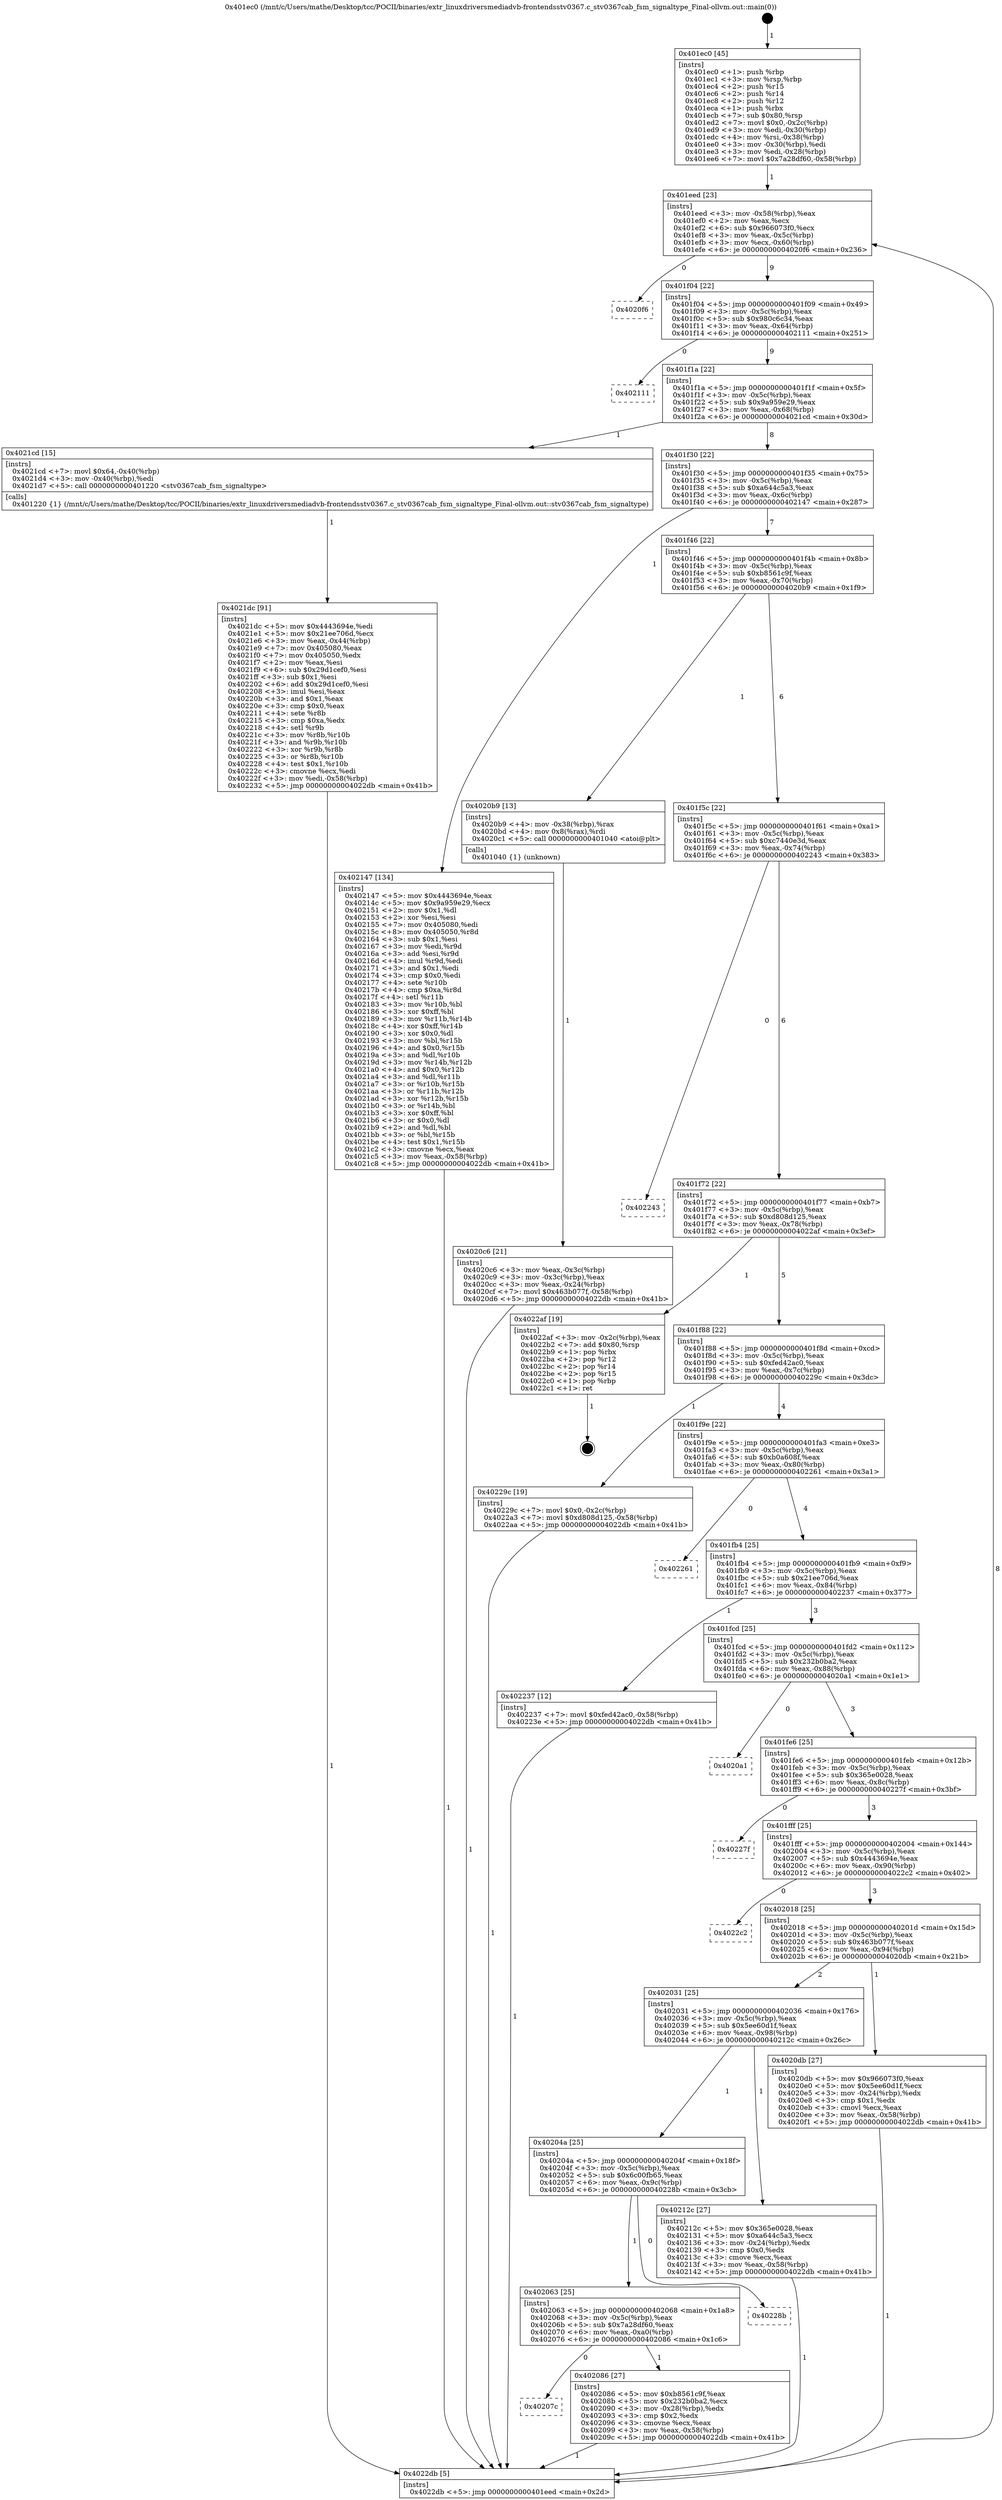 digraph "0x401ec0" {
  label = "0x401ec0 (/mnt/c/Users/mathe/Desktop/tcc/POCII/binaries/extr_linuxdriversmediadvb-frontendsstv0367.c_stv0367cab_fsm_signaltype_Final-ollvm.out::main(0))"
  labelloc = "t"
  node[shape=record]

  Entry [label="",width=0.3,height=0.3,shape=circle,fillcolor=black,style=filled]
  "0x401eed" [label="{
     0x401eed [23]\l
     | [instrs]\l
     &nbsp;&nbsp;0x401eed \<+3\>: mov -0x58(%rbp),%eax\l
     &nbsp;&nbsp;0x401ef0 \<+2\>: mov %eax,%ecx\l
     &nbsp;&nbsp;0x401ef2 \<+6\>: sub $0x966073f0,%ecx\l
     &nbsp;&nbsp;0x401ef8 \<+3\>: mov %eax,-0x5c(%rbp)\l
     &nbsp;&nbsp;0x401efb \<+3\>: mov %ecx,-0x60(%rbp)\l
     &nbsp;&nbsp;0x401efe \<+6\>: je 00000000004020f6 \<main+0x236\>\l
  }"]
  "0x4020f6" [label="{
     0x4020f6\l
  }", style=dashed]
  "0x401f04" [label="{
     0x401f04 [22]\l
     | [instrs]\l
     &nbsp;&nbsp;0x401f04 \<+5\>: jmp 0000000000401f09 \<main+0x49\>\l
     &nbsp;&nbsp;0x401f09 \<+3\>: mov -0x5c(%rbp),%eax\l
     &nbsp;&nbsp;0x401f0c \<+5\>: sub $0x980c6c34,%eax\l
     &nbsp;&nbsp;0x401f11 \<+3\>: mov %eax,-0x64(%rbp)\l
     &nbsp;&nbsp;0x401f14 \<+6\>: je 0000000000402111 \<main+0x251\>\l
  }"]
  Exit [label="",width=0.3,height=0.3,shape=circle,fillcolor=black,style=filled,peripheries=2]
  "0x402111" [label="{
     0x402111\l
  }", style=dashed]
  "0x401f1a" [label="{
     0x401f1a [22]\l
     | [instrs]\l
     &nbsp;&nbsp;0x401f1a \<+5\>: jmp 0000000000401f1f \<main+0x5f\>\l
     &nbsp;&nbsp;0x401f1f \<+3\>: mov -0x5c(%rbp),%eax\l
     &nbsp;&nbsp;0x401f22 \<+5\>: sub $0x9a959e29,%eax\l
     &nbsp;&nbsp;0x401f27 \<+3\>: mov %eax,-0x68(%rbp)\l
     &nbsp;&nbsp;0x401f2a \<+6\>: je 00000000004021cd \<main+0x30d\>\l
  }"]
  "0x4021dc" [label="{
     0x4021dc [91]\l
     | [instrs]\l
     &nbsp;&nbsp;0x4021dc \<+5\>: mov $0x4443694e,%edi\l
     &nbsp;&nbsp;0x4021e1 \<+5\>: mov $0x21ee706d,%ecx\l
     &nbsp;&nbsp;0x4021e6 \<+3\>: mov %eax,-0x44(%rbp)\l
     &nbsp;&nbsp;0x4021e9 \<+7\>: mov 0x405080,%eax\l
     &nbsp;&nbsp;0x4021f0 \<+7\>: mov 0x405050,%edx\l
     &nbsp;&nbsp;0x4021f7 \<+2\>: mov %eax,%esi\l
     &nbsp;&nbsp;0x4021f9 \<+6\>: sub $0x29d1cef0,%esi\l
     &nbsp;&nbsp;0x4021ff \<+3\>: sub $0x1,%esi\l
     &nbsp;&nbsp;0x402202 \<+6\>: add $0x29d1cef0,%esi\l
     &nbsp;&nbsp;0x402208 \<+3\>: imul %esi,%eax\l
     &nbsp;&nbsp;0x40220b \<+3\>: and $0x1,%eax\l
     &nbsp;&nbsp;0x40220e \<+3\>: cmp $0x0,%eax\l
     &nbsp;&nbsp;0x402211 \<+4\>: sete %r8b\l
     &nbsp;&nbsp;0x402215 \<+3\>: cmp $0xa,%edx\l
     &nbsp;&nbsp;0x402218 \<+4\>: setl %r9b\l
     &nbsp;&nbsp;0x40221c \<+3\>: mov %r8b,%r10b\l
     &nbsp;&nbsp;0x40221f \<+3\>: and %r9b,%r10b\l
     &nbsp;&nbsp;0x402222 \<+3\>: xor %r9b,%r8b\l
     &nbsp;&nbsp;0x402225 \<+3\>: or %r8b,%r10b\l
     &nbsp;&nbsp;0x402228 \<+4\>: test $0x1,%r10b\l
     &nbsp;&nbsp;0x40222c \<+3\>: cmovne %ecx,%edi\l
     &nbsp;&nbsp;0x40222f \<+3\>: mov %edi,-0x58(%rbp)\l
     &nbsp;&nbsp;0x402232 \<+5\>: jmp 00000000004022db \<main+0x41b\>\l
  }"]
  "0x4021cd" [label="{
     0x4021cd [15]\l
     | [instrs]\l
     &nbsp;&nbsp;0x4021cd \<+7\>: movl $0x64,-0x40(%rbp)\l
     &nbsp;&nbsp;0x4021d4 \<+3\>: mov -0x40(%rbp),%edi\l
     &nbsp;&nbsp;0x4021d7 \<+5\>: call 0000000000401220 \<stv0367cab_fsm_signaltype\>\l
     | [calls]\l
     &nbsp;&nbsp;0x401220 \{1\} (/mnt/c/Users/mathe/Desktop/tcc/POCII/binaries/extr_linuxdriversmediadvb-frontendsstv0367.c_stv0367cab_fsm_signaltype_Final-ollvm.out::stv0367cab_fsm_signaltype)\l
  }"]
  "0x401f30" [label="{
     0x401f30 [22]\l
     | [instrs]\l
     &nbsp;&nbsp;0x401f30 \<+5\>: jmp 0000000000401f35 \<main+0x75\>\l
     &nbsp;&nbsp;0x401f35 \<+3\>: mov -0x5c(%rbp),%eax\l
     &nbsp;&nbsp;0x401f38 \<+5\>: sub $0xa644c5a3,%eax\l
     &nbsp;&nbsp;0x401f3d \<+3\>: mov %eax,-0x6c(%rbp)\l
     &nbsp;&nbsp;0x401f40 \<+6\>: je 0000000000402147 \<main+0x287\>\l
  }"]
  "0x4020c6" [label="{
     0x4020c6 [21]\l
     | [instrs]\l
     &nbsp;&nbsp;0x4020c6 \<+3\>: mov %eax,-0x3c(%rbp)\l
     &nbsp;&nbsp;0x4020c9 \<+3\>: mov -0x3c(%rbp),%eax\l
     &nbsp;&nbsp;0x4020cc \<+3\>: mov %eax,-0x24(%rbp)\l
     &nbsp;&nbsp;0x4020cf \<+7\>: movl $0x463b077f,-0x58(%rbp)\l
     &nbsp;&nbsp;0x4020d6 \<+5\>: jmp 00000000004022db \<main+0x41b\>\l
  }"]
  "0x402147" [label="{
     0x402147 [134]\l
     | [instrs]\l
     &nbsp;&nbsp;0x402147 \<+5\>: mov $0x4443694e,%eax\l
     &nbsp;&nbsp;0x40214c \<+5\>: mov $0x9a959e29,%ecx\l
     &nbsp;&nbsp;0x402151 \<+2\>: mov $0x1,%dl\l
     &nbsp;&nbsp;0x402153 \<+2\>: xor %esi,%esi\l
     &nbsp;&nbsp;0x402155 \<+7\>: mov 0x405080,%edi\l
     &nbsp;&nbsp;0x40215c \<+8\>: mov 0x405050,%r8d\l
     &nbsp;&nbsp;0x402164 \<+3\>: sub $0x1,%esi\l
     &nbsp;&nbsp;0x402167 \<+3\>: mov %edi,%r9d\l
     &nbsp;&nbsp;0x40216a \<+3\>: add %esi,%r9d\l
     &nbsp;&nbsp;0x40216d \<+4\>: imul %r9d,%edi\l
     &nbsp;&nbsp;0x402171 \<+3\>: and $0x1,%edi\l
     &nbsp;&nbsp;0x402174 \<+3\>: cmp $0x0,%edi\l
     &nbsp;&nbsp;0x402177 \<+4\>: sete %r10b\l
     &nbsp;&nbsp;0x40217b \<+4\>: cmp $0xa,%r8d\l
     &nbsp;&nbsp;0x40217f \<+4\>: setl %r11b\l
     &nbsp;&nbsp;0x402183 \<+3\>: mov %r10b,%bl\l
     &nbsp;&nbsp;0x402186 \<+3\>: xor $0xff,%bl\l
     &nbsp;&nbsp;0x402189 \<+3\>: mov %r11b,%r14b\l
     &nbsp;&nbsp;0x40218c \<+4\>: xor $0xff,%r14b\l
     &nbsp;&nbsp;0x402190 \<+3\>: xor $0x0,%dl\l
     &nbsp;&nbsp;0x402193 \<+3\>: mov %bl,%r15b\l
     &nbsp;&nbsp;0x402196 \<+4\>: and $0x0,%r15b\l
     &nbsp;&nbsp;0x40219a \<+3\>: and %dl,%r10b\l
     &nbsp;&nbsp;0x40219d \<+3\>: mov %r14b,%r12b\l
     &nbsp;&nbsp;0x4021a0 \<+4\>: and $0x0,%r12b\l
     &nbsp;&nbsp;0x4021a4 \<+3\>: and %dl,%r11b\l
     &nbsp;&nbsp;0x4021a7 \<+3\>: or %r10b,%r15b\l
     &nbsp;&nbsp;0x4021aa \<+3\>: or %r11b,%r12b\l
     &nbsp;&nbsp;0x4021ad \<+3\>: xor %r12b,%r15b\l
     &nbsp;&nbsp;0x4021b0 \<+3\>: or %r14b,%bl\l
     &nbsp;&nbsp;0x4021b3 \<+3\>: xor $0xff,%bl\l
     &nbsp;&nbsp;0x4021b6 \<+3\>: or $0x0,%dl\l
     &nbsp;&nbsp;0x4021b9 \<+2\>: and %dl,%bl\l
     &nbsp;&nbsp;0x4021bb \<+3\>: or %bl,%r15b\l
     &nbsp;&nbsp;0x4021be \<+4\>: test $0x1,%r15b\l
     &nbsp;&nbsp;0x4021c2 \<+3\>: cmovne %ecx,%eax\l
     &nbsp;&nbsp;0x4021c5 \<+3\>: mov %eax,-0x58(%rbp)\l
     &nbsp;&nbsp;0x4021c8 \<+5\>: jmp 00000000004022db \<main+0x41b\>\l
  }"]
  "0x401f46" [label="{
     0x401f46 [22]\l
     | [instrs]\l
     &nbsp;&nbsp;0x401f46 \<+5\>: jmp 0000000000401f4b \<main+0x8b\>\l
     &nbsp;&nbsp;0x401f4b \<+3\>: mov -0x5c(%rbp),%eax\l
     &nbsp;&nbsp;0x401f4e \<+5\>: sub $0xb8561c9f,%eax\l
     &nbsp;&nbsp;0x401f53 \<+3\>: mov %eax,-0x70(%rbp)\l
     &nbsp;&nbsp;0x401f56 \<+6\>: je 00000000004020b9 \<main+0x1f9\>\l
  }"]
  "0x401ec0" [label="{
     0x401ec0 [45]\l
     | [instrs]\l
     &nbsp;&nbsp;0x401ec0 \<+1\>: push %rbp\l
     &nbsp;&nbsp;0x401ec1 \<+3\>: mov %rsp,%rbp\l
     &nbsp;&nbsp;0x401ec4 \<+2\>: push %r15\l
     &nbsp;&nbsp;0x401ec6 \<+2\>: push %r14\l
     &nbsp;&nbsp;0x401ec8 \<+2\>: push %r12\l
     &nbsp;&nbsp;0x401eca \<+1\>: push %rbx\l
     &nbsp;&nbsp;0x401ecb \<+7\>: sub $0x80,%rsp\l
     &nbsp;&nbsp;0x401ed2 \<+7\>: movl $0x0,-0x2c(%rbp)\l
     &nbsp;&nbsp;0x401ed9 \<+3\>: mov %edi,-0x30(%rbp)\l
     &nbsp;&nbsp;0x401edc \<+4\>: mov %rsi,-0x38(%rbp)\l
     &nbsp;&nbsp;0x401ee0 \<+3\>: mov -0x30(%rbp),%edi\l
     &nbsp;&nbsp;0x401ee3 \<+3\>: mov %edi,-0x28(%rbp)\l
     &nbsp;&nbsp;0x401ee6 \<+7\>: movl $0x7a28df60,-0x58(%rbp)\l
  }"]
  "0x4020b9" [label="{
     0x4020b9 [13]\l
     | [instrs]\l
     &nbsp;&nbsp;0x4020b9 \<+4\>: mov -0x38(%rbp),%rax\l
     &nbsp;&nbsp;0x4020bd \<+4\>: mov 0x8(%rax),%rdi\l
     &nbsp;&nbsp;0x4020c1 \<+5\>: call 0000000000401040 \<atoi@plt\>\l
     | [calls]\l
     &nbsp;&nbsp;0x401040 \{1\} (unknown)\l
  }"]
  "0x401f5c" [label="{
     0x401f5c [22]\l
     | [instrs]\l
     &nbsp;&nbsp;0x401f5c \<+5\>: jmp 0000000000401f61 \<main+0xa1\>\l
     &nbsp;&nbsp;0x401f61 \<+3\>: mov -0x5c(%rbp),%eax\l
     &nbsp;&nbsp;0x401f64 \<+5\>: sub $0xc7440e3d,%eax\l
     &nbsp;&nbsp;0x401f69 \<+3\>: mov %eax,-0x74(%rbp)\l
     &nbsp;&nbsp;0x401f6c \<+6\>: je 0000000000402243 \<main+0x383\>\l
  }"]
  "0x4022db" [label="{
     0x4022db [5]\l
     | [instrs]\l
     &nbsp;&nbsp;0x4022db \<+5\>: jmp 0000000000401eed \<main+0x2d\>\l
  }"]
  "0x402243" [label="{
     0x402243\l
  }", style=dashed]
  "0x401f72" [label="{
     0x401f72 [22]\l
     | [instrs]\l
     &nbsp;&nbsp;0x401f72 \<+5\>: jmp 0000000000401f77 \<main+0xb7\>\l
     &nbsp;&nbsp;0x401f77 \<+3\>: mov -0x5c(%rbp),%eax\l
     &nbsp;&nbsp;0x401f7a \<+5\>: sub $0xd808d125,%eax\l
     &nbsp;&nbsp;0x401f7f \<+3\>: mov %eax,-0x78(%rbp)\l
     &nbsp;&nbsp;0x401f82 \<+6\>: je 00000000004022af \<main+0x3ef\>\l
  }"]
  "0x40207c" [label="{
     0x40207c\l
  }", style=dashed]
  "0x4022af" [label="{
     0x4022af [19]\l
     | [instrs]\l
     &nbsp;&nbsp;0x4022af \<+3\>: mov -0x2c(%rbp),%eax\l
     &nbsp;&nbsp;0x4022b2 \<+7\>: add $0x80,%rsp\l
     &nbsp;&nbsp;0x4022b9 \<+1\>: pop %rbx\l
     &nbsp;&nbsp;0x4022ba \<+2\>: pop %r12\l
     &nbsp;&nbsp;0x4022bc \<+2\>: pop %r14\l
     &nbsp;&nbsp;0x4022be \<+2\>: pop %r15\l
     &nbsp;&nbsp;0x4022c0 \<+1\>: pop %rbp\l
     &nbsp;&nbsp;0x4022c1 \<+1\>: ret\l
  }"]
  "0x401f88" [label="{
     0x401f88 [22]\l
     | [instrs]\l
     &nbsp;&nbsp;0x401f88 \<+5\>: jmp 0000000000401f8d \<main+0xcd\>\l
     &nbsp;&nbsp;0x401f8d \<+3\>: mov -0x5c(%rbp),%eax\l
     &nbsp;&nbsp;0x401f90 \<+5\>: sub $0xfed42ac0,%eax\l
     &nbsp;&nbsp;0x401f95 \<+3\>: mov %eax,-0x7c(%rbp)\l
     &nbsp;&nbsp;0x401f98 \<+6\>: je 000000000040229c \<main+0x3dc\>\l
  }"]
  "0x402086" [label="{
     0x402086 [27]\l
     | [instrs]\l
     &nbsp;&nbsp;0x402086 \<+5\>: mov $0xb8561c9f,%eax\l
     &nbsp;&nbsp;0x40208b \<+5\>: mov $0x232b0ba2,%ecx\l
     &nbsp;&nbsp;0x402090 \<+3\>: mov -0x28(%rbp),%edx\l
     &nbsp;&nbsp;0x402093 \<+3\>: cmp $0x2,%edx\l
     &nbsp;&nbsp;0x402096 \<+3\>: cmovne %ecx,%eax\l
     &nbsp;&nbsp;0x402099 \<+3\>: mov %eax,-0x58(%rbp)\l
     &nbsp;&nbsp;0x40209c \<+5\>: jmp 00000000004022db \<main+0x41b\>\l
  }"]
  "0x40229c" [label="{
     0x40229c [19]\l
     | [instrs]\l
     &nbsp;&nbsp;0x40229c \<+7\>: movl $0x0,-0x2c(%rbp)\l
     &nbsp;&nbsp;0x4022a3 \<+7\>: movl $0xd808d125,-0x58(%rbp)\l
     &nbsp;&nbsp;0x4022aa \<+5\>: jmp 00000000004022db \<main+0x41b\>\l
  }"]
  "0x401f9e" [label="{
     0x401f9e [22]\l
     | [instrs]\l
     &nbsp;&nbsp;0x401f9e \<+5\>: jmp 0000000000401fa3 \<main+0xe3\>\l
     &nbsp;&nbsp;0x401fa3 \<+3\>: mov -0x5c(%rbp),%eax\l
     &nbsp;&nbsp;0x401fa6 \<+5\>: sub $0xb0a608f,%eax\l
     &nbsp;&nbsp;0x401fab \<+3\>: mov %eax,-0x80(%rbp)\l
     &nbsp;&nbsp;0x401fae \<+6\>: je 0000000000402261 \<main+0x3a1\>\l
  }"]
  "0x402063" [label="{
     0x402063 [25]\l
     | [instrs]\l
     &nbsp;&nbsp;0x402063 \<+5\>: jmp 0000000000402068 \<main+0x1a8\>\l
     &nbsp;&nbsp;0x402068 \<+3\>: mov -0x5c(%rbp),%eax\l
     &nbsp;&nbsp;0x40206b \<+5\>: sub $0x7a28df60,%eax\l
     &nbsp;&nbsp;0x402070 \<+6\>: mov %eax,-0xa0(%rbp)\l
     &nbsp;&nbsp;0x402076 \<+6\>: je 0000000000402086 \<main+0x1c6\>\l
  }"]
  "0x402261" [label="{
     0x402261\l
  }", style=dashed]
  "0x401fb4" [label="{
     0x401fb4 [25]\l
     | [instrs]\l
     &nbsp;&nbsp;0x401fb4 \<+5\>: jmp 0000000000401fb9 \<main+0xf9\>\l
     &nbsp;&nbsp;0x401fb9 \<+3\>: mov -0x5c(%rbp),%eax\l
     &nbsp;&nbsp;0x401fbc \<+5\>: sub $0x21ee706d,%eax\l
     &nbsp;&nbsp;0x401fc1 \<+6\>: mov %eax,-0x84(%rbp)\l
     &nbsp;&nbsp;0x401fc7 \<+6\>: je 0000000000402237 \<main+0x377\>\l
  }"]
  "0x40228b" [label="{
     0x40228b\l
  }", style=dashed]
  "0x402237" [label="{
     0x402237 [12]\l
     | [instrs]\l
     &nbsp;&nbsp;0x402237 \<+7\>: movl $0xfed42ac0,-0x58(%rbp)\l
     &nbsp;&nbsp;0x40223e \<+5\>: jmp 00000000004022db \<main+0x41b\>\l
  }"]
  "0x401fcd" [label="{
     0x401fcd [25]\l
     | [instrs]\l
     &nbsp;&nbsp;0x401fcd \<+5\>: jmp 0000000000401fd2 \<main+0x112\>\l
     &nbsp;&nbsp;0x401fd2 \<+3\>: mov -0x5c(%rbp),%eax\l
     &nbsp;&nbsp;0x401fd5 \<+5\>: sub $0x232b0ba2,%eax\l
     &nbsp;&nbsp;0x401fda \<+6\>: mov %eax,-0x88(%rbp)\l
     &nbsp;&nbsp;0x401fe0 \<+6\>: je 00000000004020a1 \<main+0x1e1\>\l
  }"]
  "0x40204a" [label="{
     0x40204a [25]\l
     | [instrs]\l
     &nbsp;&nbsp;0x40204a \<+5\>: jmp 000000000040204f \<main+0x18f\>\l
     &nbsp;&nbsp;0x40204f \<+3\>: mov -0x5c(%rbp),%eax\l
     &nbsp;&nbsp;0x402052 \<+5\>: sub $0x6c00fb65,%eax\l
     &nbsp;&nbsp;0x402057 \<+6\>: mov %eax,-0x9c(%rbp)\l
     &nbsp;&nbsp;0x40205d \<+6\>: je 000000000040228b \<main+0x3cb\>\l
  }"]
  "0x4020a1" [label="{
     0x4020a1\l
  }", style=dashed]
  "0x401fe6" [label="{
     0x401fe6 [25]\l
     | [instrs]\l
     &nbsp;&nbsp;0x401fe6 \<+5\>: jmp 0000000000401feb \<main+0x12b\>\l
     &nbsp;&nbsp;0x401feb \<+3\>: mov -0x5c(%rbp),%eax\l
     &nbsp;&nbsp;0x401fee \<+5\>: sub $0x365e0028,%eax\l
     &nbsp;&nbsp;0x401ff3 \<+6\>: mov %eax,-0x8c(%rbp)\l
     &nbsp;&nbsp;0x401ff9 \<+6\>: je 000000000040227f \<main+0x3bf\>\l
  }"]
  "0x40212c" [label="{
     0x40212c [27]\l
     | [instrs]\l
     &nbsp;&nbsp;0x40212c \<+5\>: mov $0x365e0028,%eax\l
     &nbsp;&nbsp;0x402131 \<+5\>: mov $0xa644c5a3,%ecx\l
     &nbsp;&nbsp;0x402136 \<+3\>: mov -0x24(%rbp),%edx\l
     &nbsp;&nbsp;0x402139 \<+3\>: cmp $0x0,%edx\l
     &nbsp;&nbsp;0x40213c \<+3\>: cmove %ecx,%eax\l
     &nbsp;&nbsp;0x40213f \<+3\>: mov %eax,-0x58(%rbp)\l
     &nbsp;&nbsp;0x402142 \<+5\>: jmp 00000000004022db \<main+0x41b\>\l
  }"]
  "0x40227f" [label="{
     0x40227f\l
  }", style=dashed]
  "0x401fff" [label="{
     0x401fff [25]\l
     | [instrs]\l
     &nbsp;&nbsp;0x401fff \<+5\>: jmp 0000000000402004 \<main+0x144\>\l
     &nbsp;&nbsp;0x402004 \<+3\>: mov -0x5c(%rbp),%eax\l
     &nbsp;&nbsp;0x402007 \<+5\>: sub $0x4443694e,%eax\l
     &nbsp;&nbsp;0x40200c \<+6\>: mov %eax,-0x90(%rbp)\l
     &nbsp;&nbsp;0x402012 \<+6\>: je 00000000004022c2 \<main+0x402\>\l
  }"]
  "0x402031" [label="{
     0x402031 [25]\l
     | [instrs]\l
     &nbsp;&nbsp;0x402031 \<+5\>: jmp 0000000000402036 \<main+0x176\>\l
     &nbsp;&nbsp;0x402036 \<+3\>: mov -0x5c(%rbp),%eax\l
     &nbsp;&nbsp;0x402039 \<+5\>: sub $0x5ee60d1f,%eax\l
     &nbsp;&nbsp;0x40203e \<+6\>: mov %eax,-0x98(%rbp)\l
     &nbsp;&nbsp;0x402044 \<+6\>: je 000000000040212c \<main+0x26c\>\l
  }"]
  "0x4022c2" [label="{
     0x4022c2\l
  }", style=dashed]
  "0x402018" [label="{
     0x402018 [25]\l
     | [instrs]\l
     &nbsp;&nbsp;0x402018 \<+5\>: jmp 000000000040201d \<main+0x15d\>\l
     &nbsp;&nbsp;0x40201d \<+3\>: mov -0x5c(%rbp),%eax\l
     &nbsp;&nbsp;0x402020 \<+5\>: sub $0x463b077f,%eax\l
     &nbsp;&nbsp;0x402025 \<+6\>: mov %eax,-0x94(%rbp)\l
     &nbsp;&nbsp;0x40202b \<+6\>: je 00000000004020db \<main+0x21b\>\l
  }"]
  "0x4020db" [label="{
     0x4020db [27]\l
     | [instrs]\l
     &nbsp;&nbsp;0x4020db \<+5\>: mov $0x966073f0,%eax\l
     &nbsp;&nbsp;0x4020e0 \<+5\>: mov $0x5ee60d1f,%ecx\l
     &nbsp;&nbsp;0x4020e5 \<+3\>: mov -0x24(%rbp),%edx\l
     &nbsp;&nbsp;0x4020e8 \<+3\>: cmp $0x1,%edx\l
     &nbsp;&nbsp;0x4020eb \<+3\>: cmovl %ecx,%eax\l
     &nbsp;&nbsp;0x4020ee \<+3\>: mov %eax,-0x58(%rbp)\l
     &nbsp;&nbsp;0x4020f1 \<+5\>: jmp 00000000004022db \<main+0x41b\>\l
  }"]
  Entry -> "0x401ec0" [label=" 1"]
  "0x401eed" -> "0x4020f6" [label=" 0"]
  "0x401eed" -> "0x401f04" [label=" 9"]
  "0x4022af" -> Exit [label=" 1"]
  "0x401f04" -> "0x402111" [label=" 0"]
  "0x401f04" -> "0x401f1a" [label=" 9"]
  "0x40229c" -> "0x4022db" [label=" 1"]
  "0x401f1a" -> "0x4021cd" [label=" 1"]
  "0x401f1a" -> "0x401f30" [label=" 8"]
  "0x402237" -> "0x4022db" [label=" 1"]
  "0x401f30" -> "0x402147" [label=" 1"]
  "0x401f30" -> "0x401f46" [label=" 7"]
  "0x4021dc" -> "0x4022db" [label=" 1"]
  "0x401f46" -> "0x4020b9" [label=" 1"]
  "0x401f46" -> "0x401f5c" [label=" 6"]
  "0x4021cd" -> "0x4021dc" [label=" 1"]
  "0x401f5c" -> "0x402243" [label=" 0"]
  "0x401f5c" -> "0x401f72" [label=" 6"]
  "0x402147" -> "0x4022db" [label=" 1"]
  "0x401f72" -> "0x4022af" [label=" 1"]
  "0x401f72" -> "0x401f88" [label=" 5"]
  "0x40212c" -> "0x4022db" [label=" 1"]
  "0x401f88" -> "0x40229c" [label=" 1"]
  "0x401f88" -> "0x401f9e" [label=" 4"]
  "0x4020db" -> "0x4022db" [label=" 1"]
  "0x401f9e" -> "0x402261" [label=" 0"]
  "0x401f9e" -> "0x401fb4" [label=" 4"]
  "0x4020b9" -> "0x4020c6" [label=" 1"]
  "0x401fb4" -> "0x402237" [label=" 1"]
  "0x401fb4" -> "0x401fcd" [label=" 3"]
  "0x4022db" -> "0x401eed" [label=" 8"]
  "0x401fcd" -> "0x4020a1" [label=" 0"]
  "0x401fcd" -> "0x401fe6" [label=" 3"]
  "0x402086" -> "0x4022db" [label=" 1"]
  "0x401fe6" -> "0x40227f" [label=" 0"]
  "0x401fe6" -> "0x401fff" [label=" 3"]
  "0x402063" -> "0x40207c" [label=" 0"]
  "0x401fff" -> "0x4022c2" [label=" 0"]
  "0x401fff" -> "0x402018" [label=" 3"]
  "0x4020c6" -> "0x4022db" [label=" 1"]
  "0x402018" -> "0x4020db" [label=" 1"]
  "0x402018" -> "0x402031" [label=" 2"]
  "0x402063" -> "0x402086" [label=" 1"]
  "0x402031" -> "0x40212c" [label=" 1"]
  "0x402031" -> "0x40204a" [label=" 1"]
  "0x401ec0" -> "0x401eed" [label=" 1"]
  "0x40204a" -> "0x40228b" [label=" 0"]
  "0x40204a" -> "0x402063" [label=" 1"]
}
